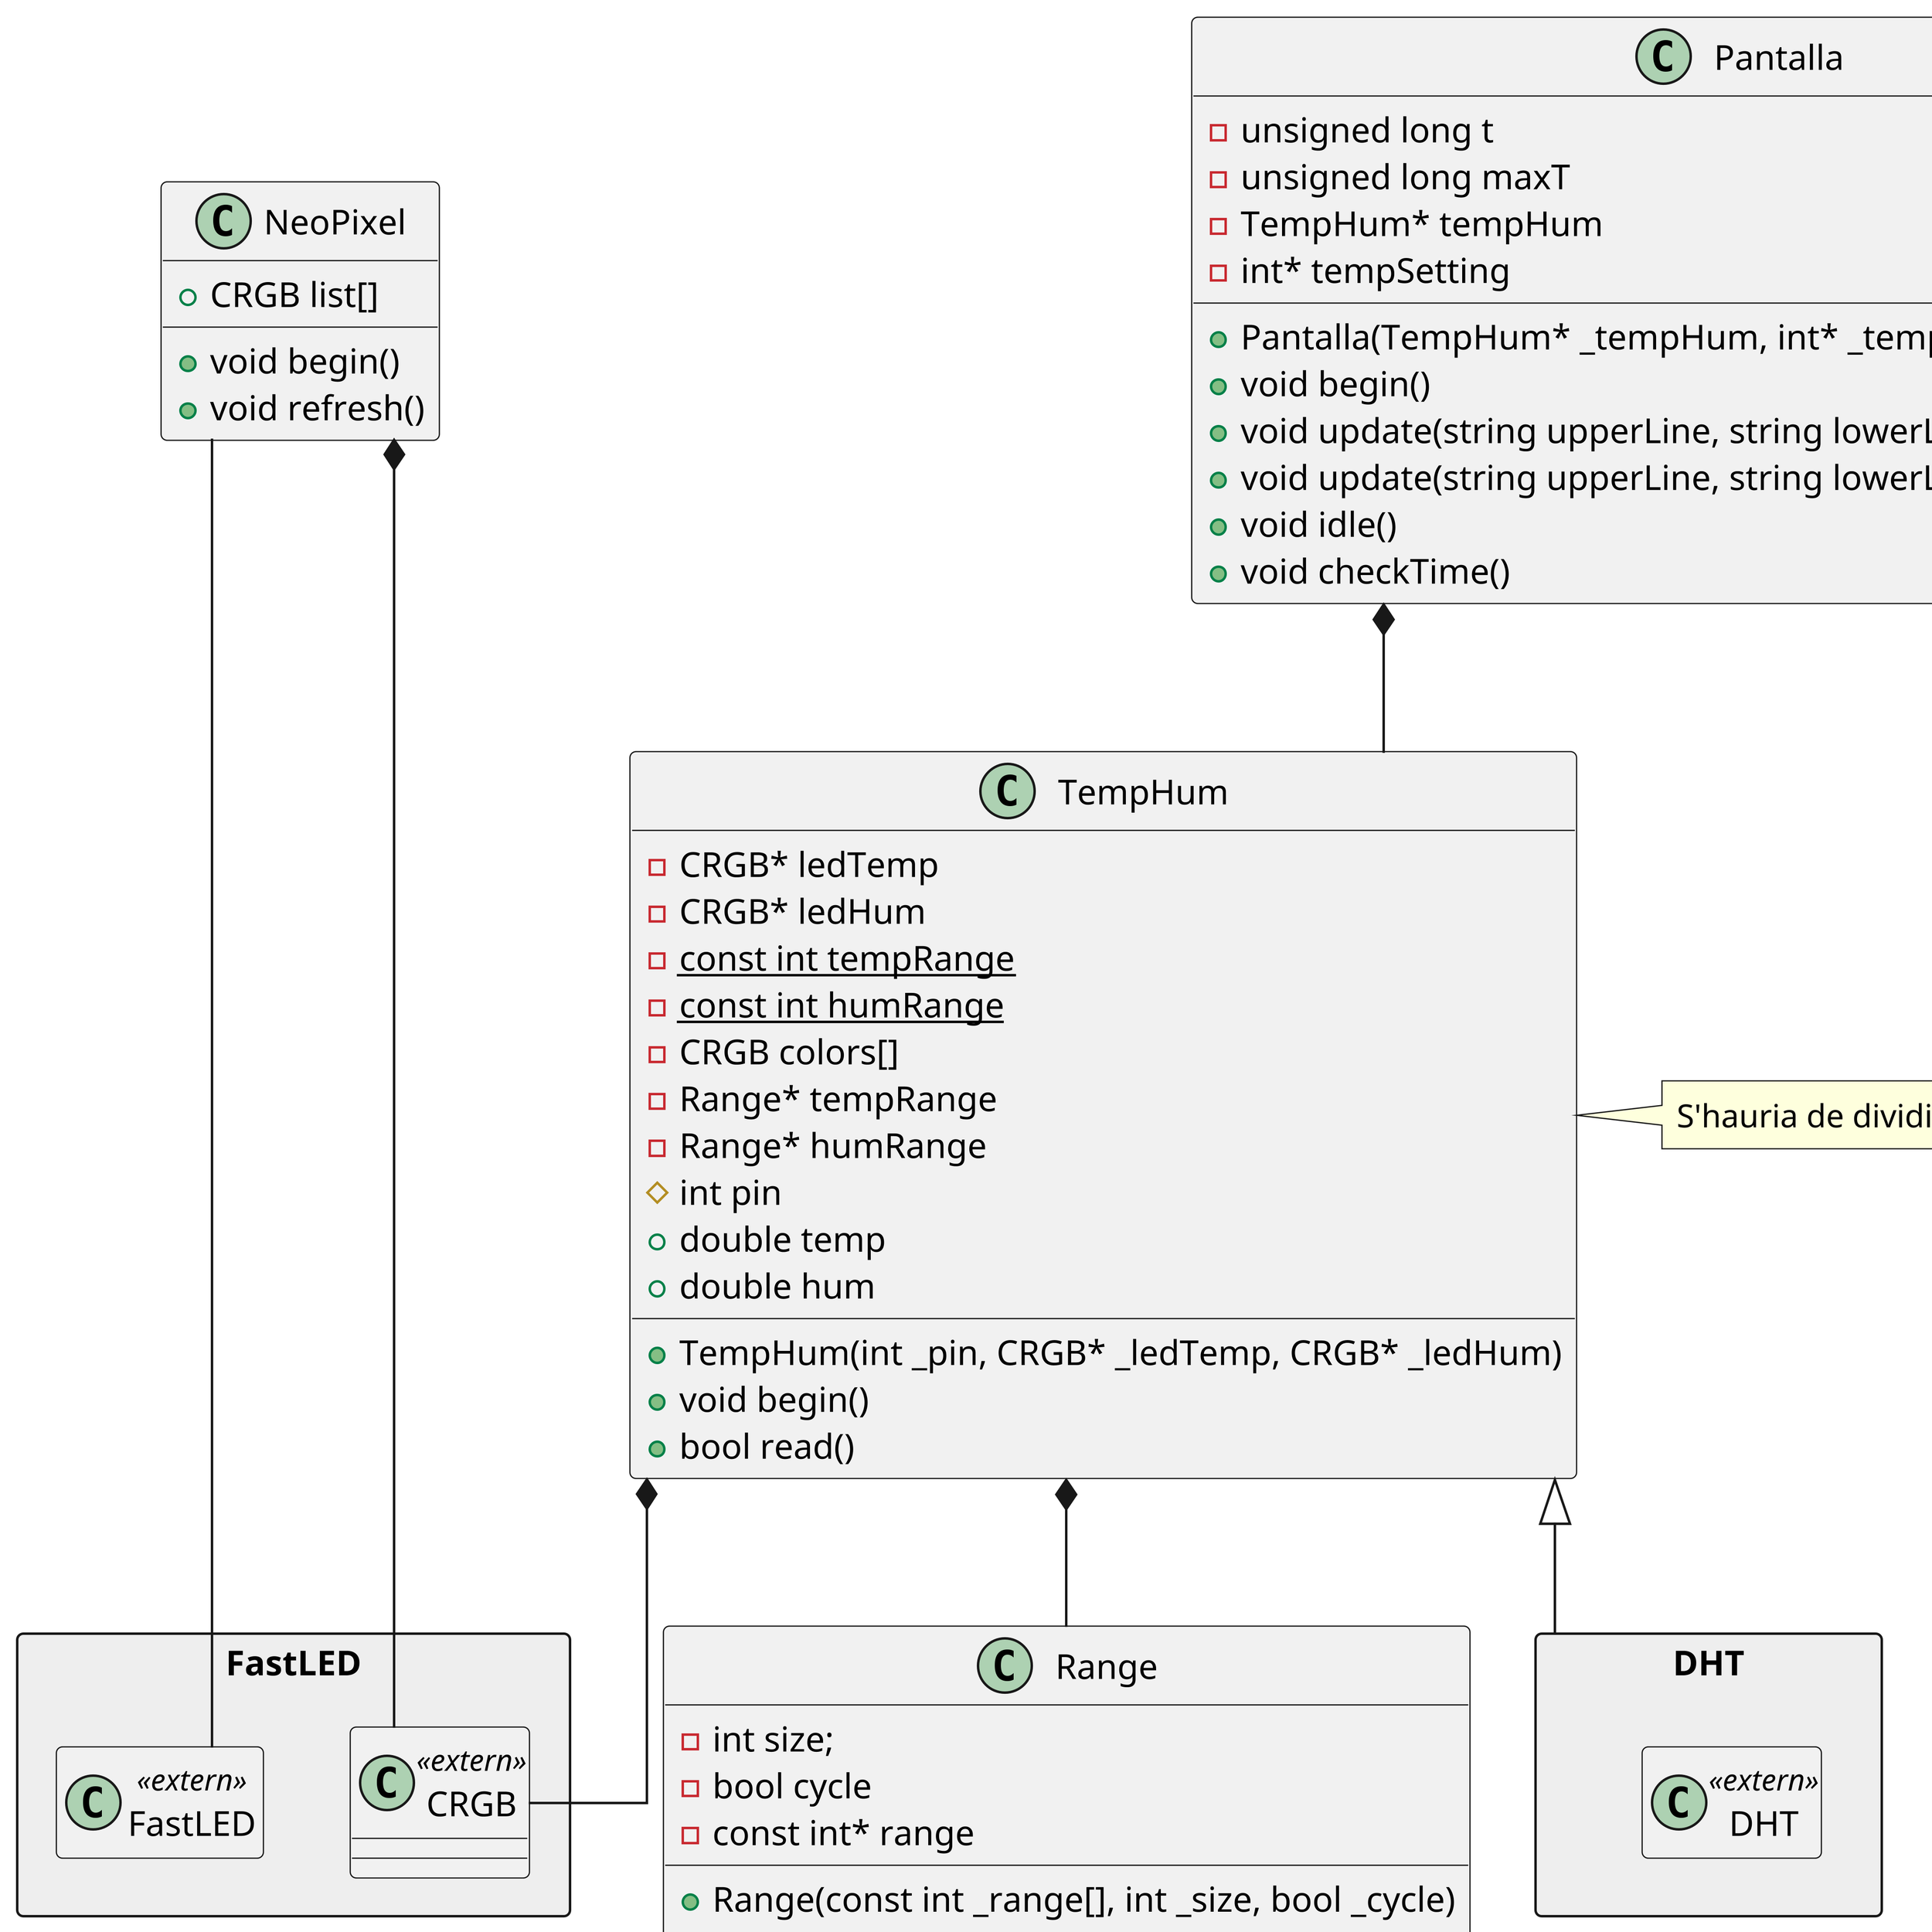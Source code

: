 @startuml
skinparam dpi 500
skinparam linetype ortho
'https://plantuml.com/class-diagram

set separator ::

abstract class CDPins::Pin{
    # const int pin
    + Pin(int _pin)
    + {abstract} void begin()
    + int value
}

class CDPins::EntradaDigital {
	+ void begin()
	+ int read()
	+ unsigned int pulseIn()
}

class CDPins::EntradaAnalògica {
	+ void begin()
	+ unsigned int read()
}

class CDPins::SortidaDigital {
	+ void begin()
	+ void on()
	+ void off()
	+ void on(unsigned long t)
	+ void off(unsigned long t)
	+ void set(int estat)
	+ void set(int estat, unsigned long t)
	+ int toggle()
	+ void pulseOut()
}

class CDPins::SortidaAnalògica {
	+ void begin()
	+ void set(int valor)
	+ void set(int valor, int min, int max)
}

together {
	struct Pos<T> {
    	T x
    	T y
    }

    enum Axis {
    	X
    	Y
    }

    class Joystick {
        - int deadzone
        - int* getPosPtr(Axis axis)
        - Pos<int> pos
        # EntradaAnalogica* pinX
        # EntradaAnalogica* pinY
        + Joystick(int _pinX, int _pinY, int deadzone)
        + bool read(Axis axis)
        + bool read()
        + Pos<unsigned long> lastChanged
        + const int* getPos(Axis axis)
    }
}

together {
	package FastLED <<rectangle>> #EEE {
		class FastLED <<extern>> {}
		hide FastLED members

		class CRGB <<extern>> {}
		hide FastLED members
	}


	class NeoPixel {
		+ void begin()
		+ void refresh()
		+ CRGB list[]
	}
}

package DHT <<rectangle>> #EEE {
	class DHT <<extern>> {}
	hide DHT members
}

class Range {
	- int size;
	- bool cycle
	- const int* range
	+ Range(const int _range[], int _size, bool _cycle)
	+ int getLevel(int n)
}

package LiquidCrystal_I2C <<rectangle>> #EEE {
	class LiquidCrystal_I2C <<extern>> {}
	hide LiquidCrystal_I2C members
}

class Pantalla {
	- unsigned long t
	- unsigned long maxT
	- TempHum* tempHum
	- int* tempSetting
	+ Pantalla(TempHum* _tempHum, int* _tempSetting)
	+ void begin()
	+ void update(string upperLine, string lowerLine)
    + void update(string upperLine, string lowerLine, unsigned long t)
    + void idle()
    + void checkTime()
}

class TempHum {
	- CRGB* ledTemp
	- CRGB* ledHum
	- {static} const int tempRange
	- {static} const int humRange
	- CRGB colors[]
	- Range* tempRange
	- Range* humRange
	# int pin
	+ TempHum(int _pin, CRGB* _ledTemp, CRGB* _ledHum)
	+ void begin()
	+ bool read()
	+ double temp
	+ double hum
}
note right of TempHum
S'hauria de dividir per a cada mesura
end note
EntradaAnalògica <|-- Pin
SortidaAnalògica <|-- Pin
EntradaDigital <|-up- Pin
SortidaDigital <|-- Pin

Joystick "2" *-- EntradaAnalògica
Joystick "2" *-- Pos
Joystick --- Axis

NeoPixel *-- FastLED::CRGB
NeoPixel --- FastLED::FastLED

Pantalla <|-- LiquidCrystal_I2C
Pantalla *-- TempHum

TempHum <|-- DHT
TempHum *-- Range
TempHum *-- CRGB

'hide NeoPixel members
'hide Pantalla members
'hide TempHum members
'hide Range members
'hide Joystick members
'hide EntradaDigital members
'hide SortidaDigital members
'hide EntradaAnalògica members
'hide SortidaAnalògica members
'hide Pin members
'hide Pos members
'hide Axis members

@enduml